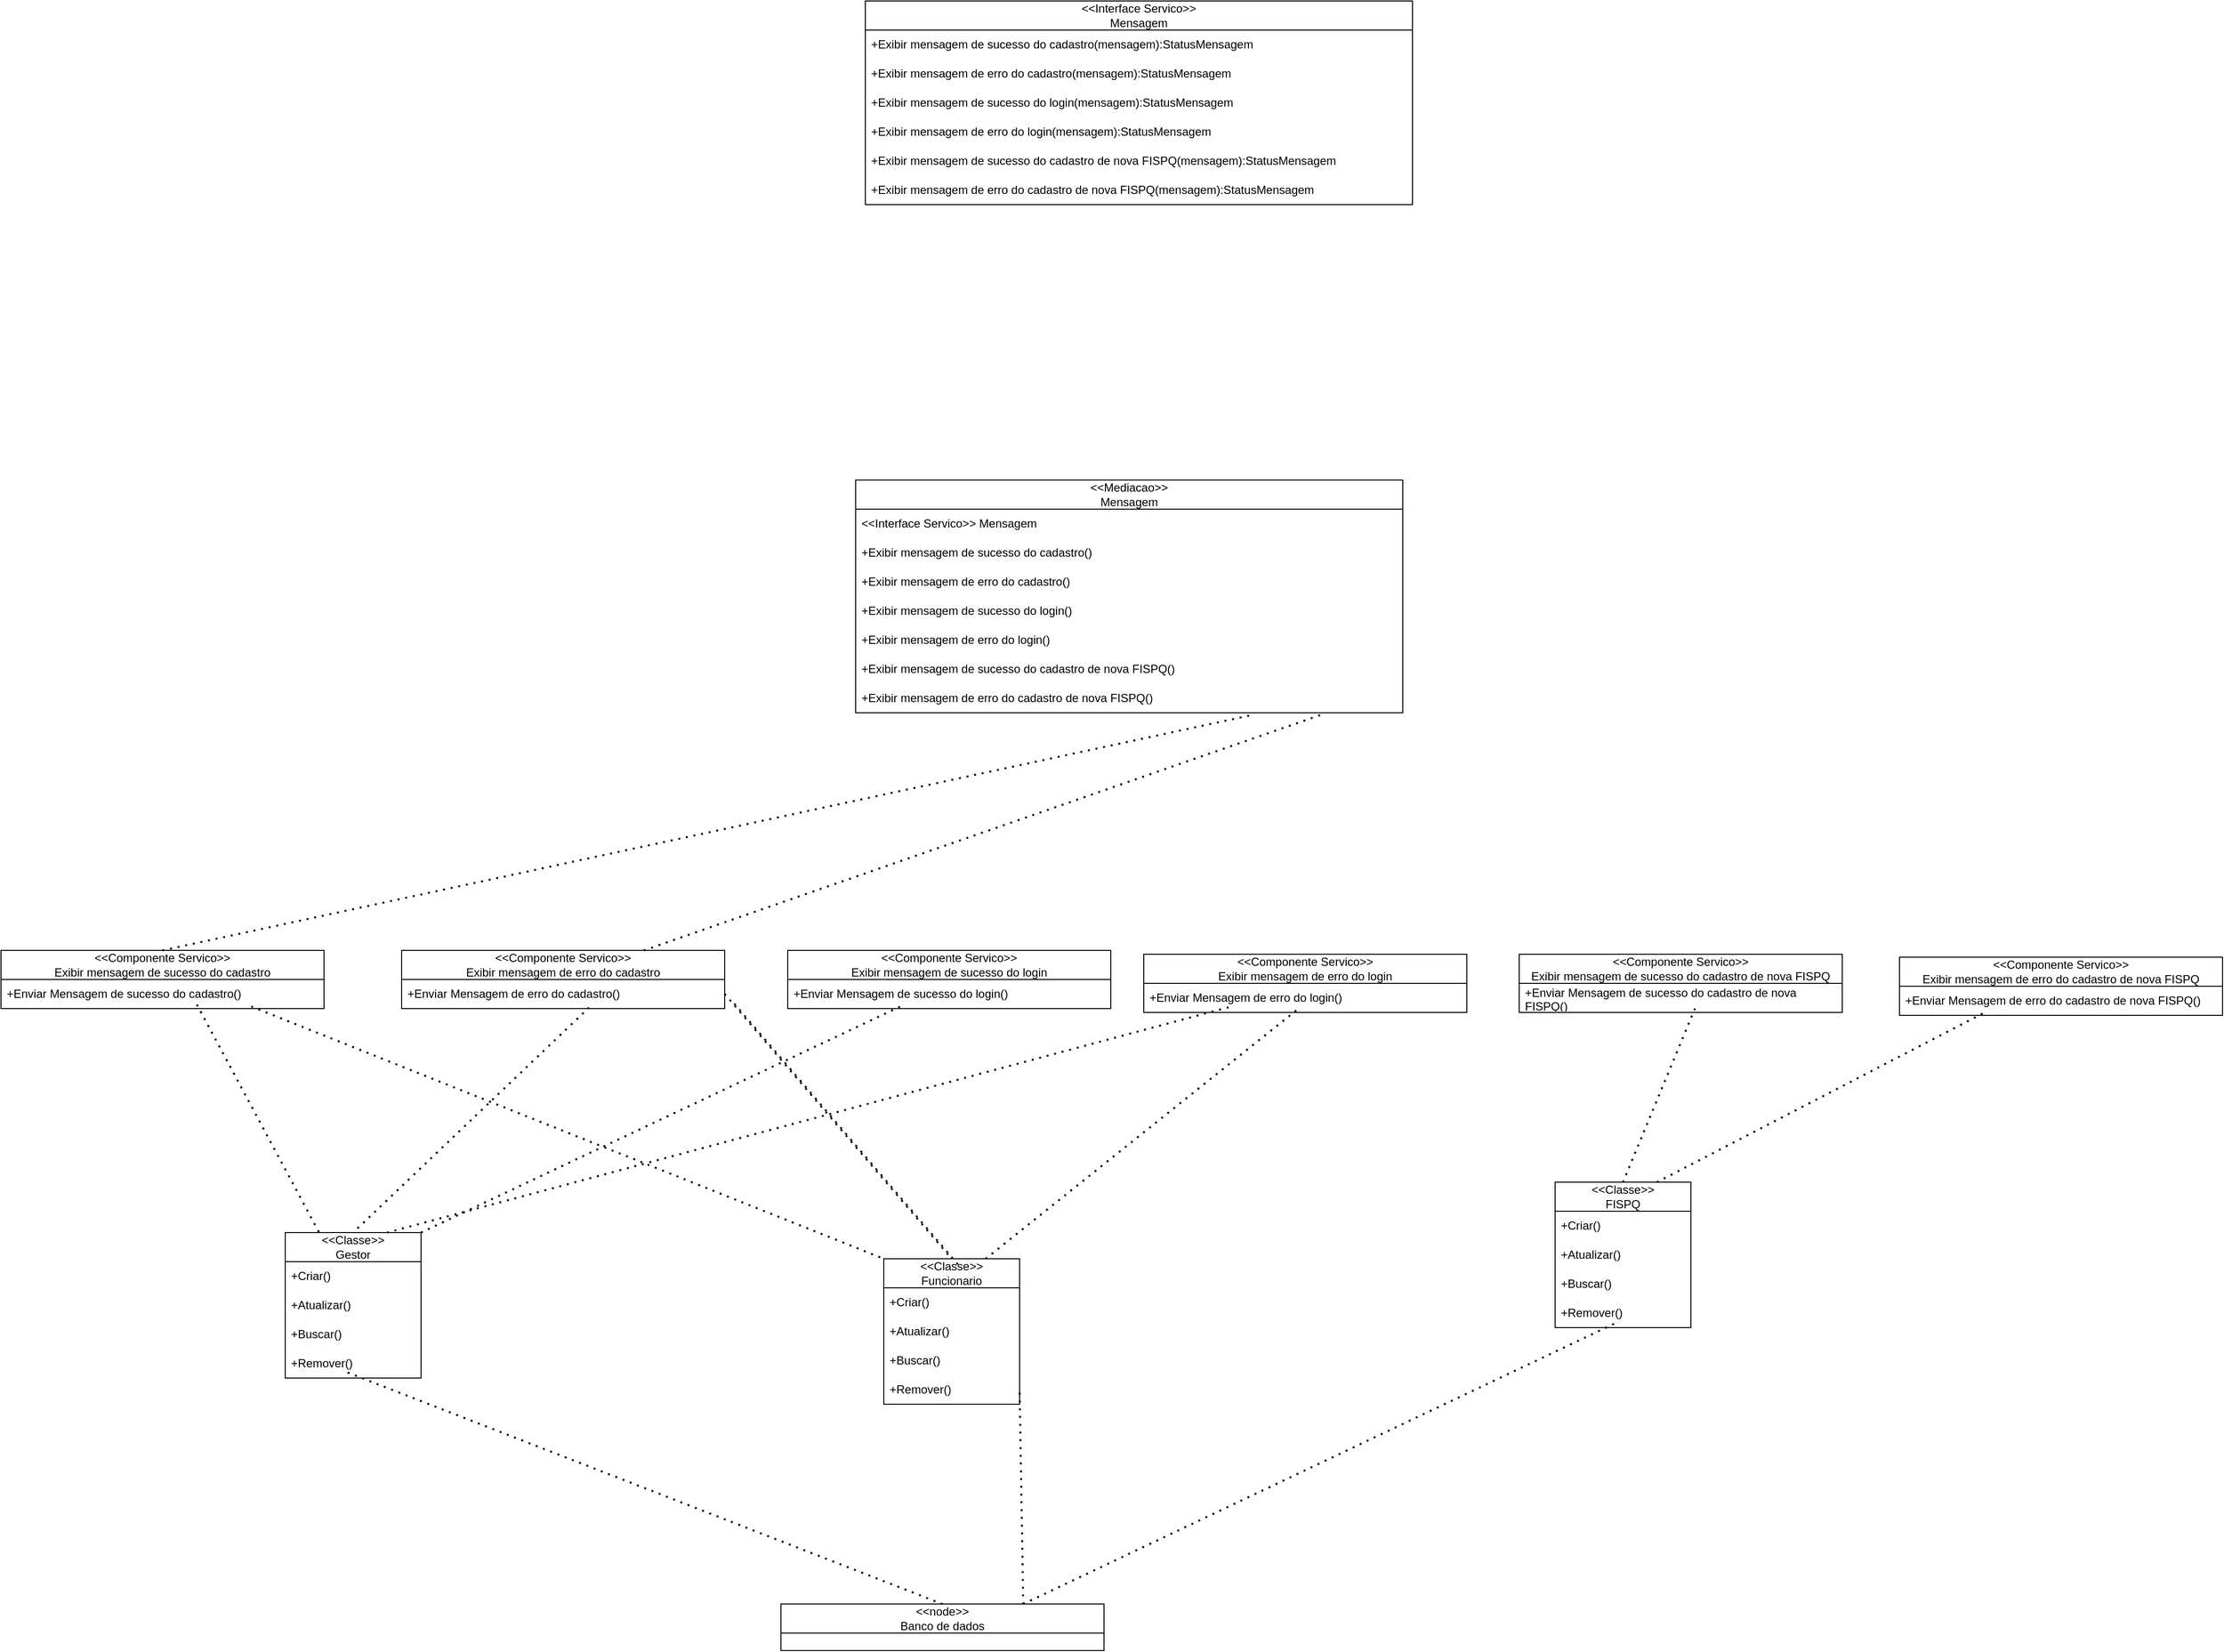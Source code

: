 <mxfile version="26.2.10">
  <diagram name="Página-1" id="Dgzqg49w7XVf4Nis1xwr">
    <mxGraphModel dx="2560" dy="1528" grid="0" gridSize="10" guides="1" tooltips="1" connect="1" arrows="1" fold="1" page="0" pageScale="1" pageWidth="827" pageHeight="1169" math="0" shadow="0">
      <root>
        <mxCell id="0" />
        <mxCell id="1" parent="0" />
        <mxCell id="oQIdRqJ1LRzrGyN1kCUl-2" value="&amp;lt;&amp;lt;Interface Servico&amp;gt;&amp;gt;&lt;div&gt;Mensagem&lt;/div&gt;" style="swimlane;fontStyle=0;childLayout=stackLayout;horizontal=1;startSize=30;horizontalStack=0;resizeParent=1;resizeParentMax=0;resizeLast=0;collapsible=1;marginBottom=0;whiteSpace=wrap;html=1;" vertex="1" parent="1">
          <mxGeometry x="33" y="79" width="564" height="210" as="geometry" />
        </mxCell>
        <mxCell id="oQIdRqJ1LRzrGyN1kCUl-3" value="+Exibir mensagem de sucesso do cadastro(mensagem):StatusMensagem" style="text;strokeColor=none;fillColor=none;align=left;verticalAlign=middle;spacingLeft=4;spacingRight=4;overflow=hidden;points=[[0,0.5],[1,0.5]];portConstraint=eastwest;rotatable=0;whiteSpace=wrap;html=1;" vertex="1" parent="oQIdRqJ1LRzrGyN1kCUl-2">
          <mxGeometry y="30" width="564" height="30" as="geometry" />
        </mxCell>
        <mxCell id="oQIdRqJ1LRzrGyN1kCUl-21" value="+Exibir mensagem de erro do cadastro(mensagem):StatusMensagem" style="text;strokeColor=none;fillColor=none;align=left;verticalAlign=middle;spacingLeft=4;spacingRight=4;overflow=hidden;points=[[0,0.5],[1,0.5]];portConstraint=eastwest;rotatable=0;whiteSpace=wrap;html=1;" vertex="1" parent="oQIdRqJ1LRzrGyN1kCUl-2">
          <mxGeometry y="60" width="564" height="30" as="geometry" />
        </mxCell>
        <mxCell id="oQIdRqJ1LRzrGyN1kCUl-22" value="+Exibir mensagem de sucesso do login(mensagem):StatusMensagem" style="text;strokeColor=none;fillColor=none;align=left;verticalAlign=middle;spacingLeft=4;spacingRight=4;overflow=hidden;points=[[0,0.5],[1,0.5]];portConstraint=eastwest;rotatable=0;whiteSpace=wrap;html=1;" vertex="1" parent="oQIdRqJ1LRzrGyN1kCUl-2">
          <mxGeometry y="90" width="564" height="30" as="geometry" />
        </mxCell>
        <mxCell id="oQIdRqJ1LRzrGyN1kCUl-23" value="+Exibir mensagem de erro do login(mensagem):StatusMensagem" style="text;strokeColor=none;fillColor=none;align=left;verticalAlign=middle;spacingLeft=4;spacingRight=4;overflow=hidden;points=[[0,0.5],[1,0.5]];portConstraint=eastwest;rotatable=0;whiteSpace=wrap;html=1;" vertex="1" parent="oQIdRqJ1LRzrGyN1kCUl-2">
          <mxGeometry y="120" width="564" height="30" as="geometry" />
        </mxCell>
        <mxCell id="oQIdRqJ1LRzrGyN1kCUl-24" value="+Exibir mensagem de sucesso do cadastro de nova FISPQ(mensagem):StatusMensagem" style="text;strokeColor=none;fillColor=none;align=left;verticalAlign=middle;spacingLeft=4;spacingRight=4;overflow=hidden;points=[[0,0.5],[1,0.5]];portConstraint=eastwest;rotatable=0;whiteSpace=wrap;html=1;" vertex="1" parent="oQIdRqJ1LRzrGyN1kCUl-2">
          <mxGeometry y="150" width="564" height="30" as="geometry" />
        </mxCell>
        <mxCell id="oQIdRqJ1LRzrGyN1kCUl-25" value="+Exibir mensagem de erro do cadastro de nova FISPQ(mensagem):StatusMensagem" style="text;strokeColor=none;fillColor=none;align=left;verticalAlign=middle;spacingLeft=4;spacingRight=4;overflow=hidden;points=[[0,0.5],[1,0.5]];portConstraint=eastwest;rotatable=0;whiteSpace=wrap;html=1;" vertex="1" parent="oQIdRqJ1LRzrGyN1kCUl-2">
          <mxGeometry y="180" width="564" height="30" as="geometry" />
        </mxCell>
        <mxCell id="oQIdRqJ1LRzrGyN1kCUl-19" value="&amp;lt;&amp;lt;Componente Servico&amp;gt;&amp;gt;&lt;div&gt;Exibir mensagem de sucesso do cadastro&lt;/div&gt;" style="swimlane;fontStyle=0;childLayout=stackLayout;horizontal=1;startSize=30;horizontalStack=0;resizeParent=1;resizeParentMax=0;resizeLast=0;collapsible=1;marginBottom=0;whiteSpace=wrap;html=1;" vertex="1" parent="1">
          <mxGeometry x="-858" y="1058" width="333" height="60" as="geometry" />
        </mxCell>
        <mxCell id="oQIdRqJ1LRzrGyN1kCUl-26" value="&amp;lt;&amp;lt;Mediacao&amp;gt;&amp;gt;&lt;div&gt;Mensagem&lt;/div&gt;" style="swimlane;fontStyle=0;childLayout=stackLayout;horizontal=1;startSize=30;horizontalStack=0;resizeParent=1;resizeParentMax=0;resizeLast=0;collapsible=1;marginBottom=0;whiteSpace=wrap;html=1;" vertex="1" parent="1">
          <mxGeometry x="23" y="573" width="564" height="240" as="geometry" />
        </mxCell>
        <mxCell id="oQIdRqJ1LRzrGyN1kCUl-33" value="&amp;lt;&amp;lt;Interface Servico&amp;gt;&amp;gt; Mensagem" style="text;strokeColor=none;fillColor=none;align=left;verticalAlign=middle;spacingLeft=4;spacingRight=4;overflow=hidden;points=[[0,0.5],[1,0.5]];portConstraint=eastwest;rotatable=0;whiteSpace=wrap;html=1;" vertex="1" parent="oQIdRqJ1LRzrGyN1kCUl-26">
          <mxGeometry y="30" width="564" height="30" as="geometry" />
        </mxCell>
        <mxCell id="oQIdRqJ1LRzrGyN1kCUl-27" value="+Exibir mensagem de sucesso do cadastro()" style="text;strokeColor=none;fillColor=none;align=left;verticalAlign=middle;spacingLeft=4;spacingRight=4;overflow=hidden;points=[[0,0.5],[1,0.5]];portConstraint=eastwest;rotatable=0;whiteSpace=wrap;html=1;" vertex="1" parent="oQIdRqJ1LRzrGyN1kCUl-26">
          <mxGeometry y="60" width="564" height="30" as="geometry" />
        </mxCell>
        <mxCell id="oQIdRqJ1LRzrGyN1kCUl-28" value="+Exibir mensagem de erro do cadastro()" style="text;strokeColor=none;fillColor=none;align=left;verticalAlign=middle;spacingLeft=4;spacingRight=4;overflow=hidden;points=[[0,0.5],[1,0.5]];portConstraint=eastwest;rotatable=0;whiteSpace=wrap;html=1;" vertex="1" parent="oQIdRqJ1LRzrGyN1kCUl-26">
          <mxGeometry y="90" width="564" height="30" as="geometry" />
        </mxCell>
        <mxCell id="oQIdRqJ1LRzrGyN1kCUl-29" value="+Exibir mensagem de sucesso do login()" style="text;strokeColor=none;fillColor=none;align=left;verticalAlign=middle;spacingLeft=4;spacingRight=4;overflow=hidden;points=[[0,0.5],[1,0.5]];portConstraint=eastwest;rotatable=0;whiteSpace=wrap;html=1;" vertex="1" parent="oQIdRqJ1LRzrGyN1kCUl-26">
          <mxGeometry y="120" width="564" height="30" as="geometry" />
        </mxCell>
        <mxCell id="oQIdRqJ1LRzrGyN1kCUl-30" value="+Exibir mensagem de erro do login()" style="text;strokeColor=none;fillColor=none;align=left;verticalAlign=middle;spacingLeft=4;spacingRight=4;overflow=hidden;points=[[0,0.5],[1,0.5]];portConstraint=eastwest;rotatable=0;whiteSpace=wrap;html=1;" vertex="1" parent="oQIdRqJ1LRzrGyN1kCUl-26">
          <mxGeometry y="150" width="564" height="30" as="geometry" />
        </mxCell>
        <mxCell id="oQIdRqJ1LRzrGyN1kCUl-31" value="+Exibir mensagem de sucesso do cadastro de nova FISPQ()" style="text;strokeColor=none;fillColor=none;align=left;verticalAlign=middle;spacingLeft=4;spacingRight=4;overflow=hidden;points=[[0,0.5],[1,0.5]];portConstraint=eastwest;rotatable=0;whiteSpace=wrap;html=1;" vertex="1" parent="oQIdRqJ1LRzrGyN1kCUl-26">
          <mxGeometry y="180" width="564" height="30" as="geometry" />
        </mxCell>
        <mxCell id="oQIdRqJ1LRzrGyN1kCUl-32" value="+Exibir mensagem de erro do cadastro de nova FISPQ()" style="text;strokeColor=none;fillColor=none;align=left;verticalAlign=middle;spacingLeft=4;spacingRight=4;overflow=hidden;points=[[0,0.5],[1,0.5]];portConstraint=eastwest;rotatable=0;whiteSpace=wrap;html=1;" vertex="1" parent="oQIdRqJ1LRzrGyN1kCUl-26">
          <mxGeometry y="210" width="564" height="30" as="geometry" />
        </mxCell>
        <mxCell id="oQIdRqJ1LRzrGyN1kCUl-20" value="+Enviar Mensagem de sucesso do cadastro()" style="text;strokeColor=none;fillColor=none;align=left;verticalAlign=middle;spacingLeft=4;spacingRight=4;overflow=hidden;points=[[0,0.5],[1,0.5]];portConstraint=eastwest;rotatable=0;whiteSpace=wrap;html=1;" vertex="1" parent="1">
          <mxGeometry x="-858" y="1088" width="333" height="30" as="geometry" />
        </mxCell>
        <mxCell id="oQIdRqJ1LRzrGyN1kCUl-36" value="&amp;lt;&amp;lt;Componente Servico&amp;gt;&amp;gt;&lt;div&gt;Exibir mensagem de erro do cadastro&lt;/div&gt;" style="swimlane;fontStyle=0;childLayout=stackLayout;horizontal=1;startSize=30;horizontalStack=0;resizeParent=1;resizeParentMax=0;resizeLast=0;collapsible=1;marginBottom=0;whiteSpace=wrap;html=1;" vertex="1" parent="1">
          <mxGeometry x="-445" y="1058" width="333" height="60" as="geometry" />
        </mxCell>
        <mxCell id="oQIdRqJ1LRzrGyN1kCUl-37" value="+Enviar Mensagem de erro do cadastro()" style="text;strokeColor=none;fillColor=none;align=left;verticalAlign=middle;spacingLeft=4;spacingRight=4;overflow=hidden;points=[[0,0.5],[1,0.5]];portConstraint=eastwest;rotatable=0;whiteSpace=wrap;html=1;" vertex="1" parent="1">
          <mxGeometry x="-445" y="1088" width="333" height="30" as="geometry" />
        </mxCell>
        <mxCell id="oQIdRqJ1LRzrGyN1kCUl-38" value="&amp;lt;&amp;lt;Componente Servico&amp;gt;&amp;gt;&lt;div&gt;Exibir mensagem de sucesso do login&lt;/div&gt;" style="swimlane;fontStyle=0;childLayout=stackLayout;horizontal=1;startSize=30;horizontalStack=0;resizeParent=1;resizeParentMax=0;resizeLast=0;collapsible=1;marginBottom=0;whiteSpace=wrap;html=1;" vertex="1" parent="1">
          <mxGeometry x="-47" y="1058" width="333" height="60" as="geometry" />
        </mxCell>
        <mxCell id="oQIdRqJ1LRzrGyN1kCUl-39" value="+Enviar Mensagem de sucesso do login()" style="text;strokeColor=none;fillColor=none;align=left;verticalAlign=middle;spacingLeft=4;spacingRight=4;overflow=hidden;points=[[0,0.5],[1,0.5]];portConstraint=eastwest;rotatable=0;whiteSpace=wrap;html=1;" vertex="1" parent="1">
          <mxGeometry x="-47" y="1088" width="333" height="30" as="geometry" />
        </mxCell>
        <mxCell id="oQIdRqJ1LRzrGyN1kCUl-40" value="&amp;lt;&amp;lt;Componente Servico&amp;gt;&amp;gt;&lt;div&gt;Exibir mensagem de erro do login&lt;/div&gt;" style="swimlane;fontStyle=0;childLayout=stackLayout;horizontal=1;startSize=30;horizontalStack=0;resizeParent=1;resizeParentMax=0;resizeLast=0;collapsible=1;marginBottom=0;whiteSpace=wrap;html=1;" vertex="1" parent="1">
          <mxGeometry x="320" y="1062" width="333" height="60" as="geometry" />
        </mxCell>
        <mxCell id="oQIdRqJ1LRzrGyN1kCUl-41" value="+Enviar Mensagem de erro do login()" style="text;strokeColor=none;fillColor=none;align=left;verticalAlign=middle;spacingLeft=4;spacingRight=4;overflow=hidden;points=[[0,0.5],[1,0.5]];portConstraint=eastwest;rotatable=0;whiteSpace=wrap;html=1;" vertex="1" parent="1">
          <mxGeometry x="320" y="1092" width="333" height="30" as="geometry" />
        </mxCell>
        <mxCell id="oQIdRqJ1LRzrGyN1kCUl-42" value="&amp;lt;&amp;lt;Componente Servico&amp;gt;&amp;gt;&lt;div&gt;Exibir mensagem de sucesso do cadastro de nova FISPQ&lt;/div&gt;" style="swimlane;fontStyle=0;childLayout=stackLayout;horizontal=1;startSize=30;horizontalStack=0;resizeParent=1;resizeParentMax=0;resizeLast=0;collapsible=1;marginBottom=0;whiteSpace=wrap;html=1;" vertex="1" parent="1">
          <mxGeometry x="707" y="1062" width="333" height="60" as="geometry" />
        </mxCell>
        <mxCell id="oQIdRqJ1LRzrGyN1kCUl-43" value="+Enviar Mensagem de sucesso do cadastro de nova FISPQ()" style="text;strokeColor=none;fillColor=none;align=left;verticalAlign=middle;spacingLeft=4;spacingRight=4;overflow=hidden;points=[[0,0.5],[1,0.5]];portConstraint=eastwest;rotatable=0;whiteSpace=wrap;html=1;" vertex="1" parent="1">
          <mxGeometry x="707" y="1092" width="333" height="30" as="geometry" />
        </mxCell>
        <mxCell id="oQIdRqJ1LRzrGyN1kCUl-44" value="&amp;lt;&amp;lt;Componente Servico&amp;gt;&amp;gt;&lt;div&gt;Exibir mensagem de erro do cadastro de nova FISPQ&lt;/div&gt;" style="swimlane;fontStyle=0;childLayout=stackLayout;horizontal=1;startSize=30;horizontalStack=0;resizeParent=1;resizeParentMax=0;resizeLast=0;collapsible=1;marginBottom=0;whiteSpace=wrap;html=1;" vertex="1" parent="1">
          <mxGeometry x="1099" y="1065" width="333" height="60" as="geometry" />
        </mxCell>
        <mxCell id="oQIdRqJ1LRzrGyN1kCUl-45" value="+Enviar Mensagem de erro do cadastro de nova FISPQ()" style="text;strokeColor=none;fillColor=none;align=left;verticalAlign=middle;spacingLeft=4;spacingRight=4;overflow=hidden;points=[[0,0.5],[1,0.5]];portConstraint=eastwest;rotatable=0;whiteSpace=wrap;html=1;" vertex="1" parent="1">
          <mxGeometry x="1099" y="1095" width="333" height="30" as="geometry" />
        </mxCell>
        <mxCell id="oQIdRqJ1LRzrGyN1kCUl-46" value="&amp;lt;&amp;lt;node&amp;gt;&amp;gt;&lt;div&gt;Banco de dados&lt;/div&gt;" style="swimlane;fontStyle=0;childLayout=stackLayout;horizontal=1;startSize=30;horizontalStack=0;resizeParent=1;resizeParentMax=0;resizeLast=0;collapsible=1;marginBottom=0;whiteSpace=wrap;html=1;" vertex="1" parent="1">
          <mxGeometry x="-54" y="1732" width="333" height="48" as="geometry" />
        </mxCell>
        <mxCell id="oQIdRqJ1LRzrGyN1kCUl-48" value="&amp;lt;&amp;lt;Classe&amp;gt;&amp;gt;&lt;div&gt;Funcionario&lt;/div&gt;" style="swimlane;fontStyle=0;childLayout=stackLayout;horizontal=1;startSize=30;horizontalStack=0;resizeParent=1;resizeParentMax=0;resizeLast=0;collapsible=1;marginBottom=0;whiteSpace=wrap;html=1;" vertex="1" parent="1">
          <mxGeometry x="52" y="1376" width="140" height="150" as="geometry" />
        </mxCell>
        <mxCell id="oQIdRqJ1LRzrGyN1kCUl-49" value="+Criar()" style="text;strokeColor=none;fillColor=none;align=left;verticalAlign=middle;spacingLeft=4;spacingRight=4;overflow=hidden;points=[[0,0.5],[1,0.5]];portConstraint=eastwest;rotatable=0;whiteSpace=wrap;html=1;" vertex="1" parent="oQIdRqJ1LRzrGyN1kCUl-48">
          <mxGeometry y="30" width="140" height="30" as="geometry" />
        </mxCell>
        <mxCell id="oQIdRqJ1LRzrGyN1kCUl-50" value="+Atualizar()" style="text;strokeColor=none;fillColor=none;align=left;verticalAlign=middle;spacingLeft=4;spacingRight=4;overflow=hidden;points=[[0,0.5],[1,0.5]];portConstraint=eastwest;rotatable=0;whiteSpace=wrap;html=1;" vertex="1" parent="oQIdRqJ1LRzrGyN1kCUl-48">
          <mxGeometry y="60" width="140" height="30" as="geometry" />
        </mxCell>
        <mxCell id="oQIdRqJ1LRzrGyN1kCUl-51" value="+Buscar()" style="text;strokeColor=none;fillColor=none;align=left;verticalAlign=middle;spacingLeft=4;spacingRight=4;overflow=hidden;points=[[0,0.5],[1,0.5]];portConstraint=eastwest;rotatable=0;whiteSpace=wrap;html=1;" vertex="1" parent="oQIdRqJ1LRzrGyN1kCUl-48">
          <mxGeometry y="90" width="140" height="30" as="geometry" />
        </mxCell>
        <mxCell id="oQIdRqJ1LRzrGyN1kCUl-54" value="+Remover()" style="text;strokeColor=none;fillColor=none;align=left;verticalAlign=middle;spacingLeft=4;spacingRight=4;overflow=hidden;points=[[0,0.5],[1,0.5]];portConstraint=eastwest;rotatable=0;whiteSpace=wrap;html=1;" vertex="1" parent="oQIdRqJ1LRzrGyN1kCUl-48">
          <mxGeometry y="120" width="140" height="30" as="geometry" />
        </mxCell>
        <mxCell id="oQIdRqJ1LRzrGyN1kCUl-55" value="&amp;lt;&amp;lt;Classe&amp;gt;&amp;gt;&lt;div&gt;Gestor&lt;/div&gt;" style="swimlane;fontStyle=0;childLayout=stackLayout;horizontal=1;startSize=30;horizontalStack=0;resizeParent=1;resizeParentMax=0;resizeLast=0;collapsible=1;marginBottom=0;whiteSpace=wrap;html=1;" vertex="1" parent="1">
          <mxGeometry x="-565" y="1349" width="140" height="150" as="geometry" />
        </mxCell>
        <mxCell id="oQIdRqJ1LRzrGyN1kCUl-56" value="+Criar()" style="text;strokeColor=none;fillColor=none;align=left;verticalAlign=middle;spacingLeft=4;spacingRight=4;overflow=hidden;points=[[0,0.5],[1,0.5]];portConstraint=eastwest;rotatable=0;whiteSpace=wrap;html=1;" vertex="1" parent="oQIdRqJ1LRzrGyN1kCUl-55">
          <mxGeometry y="30" width="140" height="30" as="geometry" />
        </mxCell>
        <mxCell id="oQIdRqJ1LRzrGyN1kCUl-57" value="+Atualizar()" style="text;strokeColor=none;fillColor=none;align=left;verticalAlign=middle;spacingLeft=4;spacingRight=4;overflow=hidden;points=[[0,0.5],[1,0.5]];portConstraint=eastwest;rotatable=0;whiteSpace=wrap;html=1;" vertex="1" parent="oQIdRqJ1LRzrGyN1kCUl-55">
          <mxGeometry y="60" width="140" height="30" as="geometry" />
        </mxCell>
        <mxCell id="oQIdRqJ1LRzrGyN1kCUl-58" value="+Buscar()" style="text;strokeColor=none;fillColor=none;align=left;verticalAlign=middle;spacingLeft=4;spacingRight=4;overflow=hidden;points=[[0,0.5],[1,0.5]];portConstraint=eastwest;rotatable=0;whiteSpace=wrap;html=1;" vertex="1" parent="oQIdRqJ1LRzrGyN1kCUl-55">
          <mxGeometry y="90" width="140" height="30" as="geometry" />
        </mxCell>
        <mxCell id="oQIdRqJ1LRzrGyN1kCUl-59" value="+Remover()" style="text;strokeColor=none;fillColor=none;align=left;verticalAlign=middle;spacingLeft=4;spacingRight=4;overflow=hidden;points=[[0,0.5],[1,0.5]];portConstraint=eastwest;rotatable=0;whiteSpace=wrap;html=1;" vertex="1" parent="oQIdRqJ1LRzrGyN1kCUl-55">
          <mxGeometry y="120" width="140" height="30" as="geometry" />
        </mxCell>
        <mxCell id="oQIdRqJ1LRzrGyN1kCUl-60" value="&amp;lt;&amp;lt;Classe&amp;gt;&amp;gt;&lt;div&gt;FISPQ&lt;/div&gt;" style="swimlane;fontStyle=0;childLayout=stackLayout;horizontal=1;startSize=30;horizontalStack=0;resizeParent=1;resizeParentMax=0;resizeLast=0;collapsible=1;marginBottom=0;whiteSpace=wrap;html=1;" vertex="1" parent="1">
          <mxGeometry x="744" y="1297" width="140" height="150" as="geometry" />
        </mxCell>
        <mxCell id="oQIdRqJ1LRzrGyN1kCUl-61" value="+Criar()" style="text;strokeColor=none;fillColor=none;align=left;verticalAlign=middle;spacingLeft=4;spacingRight=4;overflow=hidden;points=[[0,0.5],[1,0.5]];portConstraint=eastwest;rotatable=0;whiteSpace=wrap;html=1;" vertex="1" parent="oQIdRqJ1LRzrGyN1kCUl-60">
          <mxGeometry y="30" width="140" height="30" as="geometry" />
        </mxCell>
        <mxCell id="oQIdRqJ1LRzrGyN1kCUl-62" value="+Atualizar()" style="text;strokeColor=none;fillColor=none;align=left;verticalAlign=middle;spacingLeft=4;spacingRight=4;overflow=hidden;points=[[0,0.5],[1,0.5]];portConstraint=eastwest;rotatable=0;whiteSpace=wrap;html=1;" vertex="1" parent="oQIdRqJ1LRzrGyN1kCUl-60">
          <mxGeometry y="60" width="140" height="30" as="geometry" />
        </mxCell>
        <mxCell id="oQIdRqJ1LRzrGyN1kCUl-63" value="+Buscar()" style="text;strokeColor=none;fillColor=none;align=left;verticalAlign=middle;spacingLeft=4;spacingRight=4;overflow=hidden;points=[[0,0.5],[1,0.5]];portConstraint=eastwest;rotatable=0;whiteSpace=wrap;html=1;" vertex="1" parent="oQIdRqJ1LRzrGyN1kCUl-60">
          <mxGeometry y="90" width="140" height="30" as="geometry" />
        </mxCell>
        <mxCell id="oQIdRqJ1LRzrGyN1kCUl-64" value="+Remover()" style="text;strokeColor=none;fillColor=none;align=left;verticalAlign=middle;spacingLeft=4;spacingRight=4;overflow=hidden;points=[[0,0.5],[1,0.5]];portConstraint=eastwest;rotatable=0;whiteSpace=wrap;html=1;" vertex="1" parent="oQIdRqJ1LRzrGyN1kCUl-60">
          <mxGeometry y="120" width="140" height="30" as="geometry" />
        </mxCell>
        <mxCell id="oQIdRqJ1LRzrGyN1kCUl-65" value="" style="endArrow=none;dashed=1;html=1;dashPattern=1 3;strokeWidth=2;rounded=0;fontSize=12;startSize=8;endSize=8;curved=1;exitX=0.58;exitY=0.967;exitDx=0;exitDy=0;exitPerimeter=0;entryX=0.5;entryY=0;entryDx=0;entryDy=0;" edge="1" parent="1" source="oQIdRqJ1LRzrGyN1kCUl-37" target="oQIdRqJ1LRzrGyN1kCUl-55">
          <mxGeometry width="50" height="50" relative="1" as="geometry">
            <mxPoint x="11" y="1272" as="sourcePoint" />
            <mxPoint x="56" y="1222" as="targetPoint" />
          </mxGeometry>
        </mxCell>
        <mxCell id="oQIdRqJ1LRzrGyN1kCUl-66" value="" style="endArrow=none;dashed=1;html=1;dashPattern=1 3;strokeWidth=2;rounded=0;fontSize=12;startSize=8;endSize=8;curved=1;entryX=0.25;entryY=0;entryDx=0;entryDy=0;" edge="1" parent="1" target="oQIdRqJ1LRzrGyN1kCUl-55">
          <mxGeometry width="50" height="50" relative="1" as="geometry">
            <mxPoint x="-656" y="1114" as="sourcePoint" />
            <mxPoint x="-163" y="1373" as="targetPoint" />
          </mxGeometry>
        </mxCell>
        <mxCell id="oQIdRqJ1LRzrGyN1kCUl-67" value="" style="endArrow=none;dashed=1;html=1;dashPattern=1 3;strokeWidth=2;rounded=0;fontSize=12;startSize=8;endSize=8;curved=1;entryX=0;entryY=0;entryDx=0;entryDy=0;exitX=0.775;exitY=0.929;exitDx=0;exitDy=0;exitPerimeter=0;" edge="1" parent="1" source="oQIdRqJ1LRzrGyN1kCUl-20" target="oQIdRqJ1LRzrGyN1kCUl-48">
          <mxGeometry width="50" height="50" relative="1" as="geometry">
            <mxPoint x="-646" y="1124" as="sourcePoint" />
            <mxPoint x="-153" y="1383" as="targetPoint" />
          </mxGeometry>
        </mxCell>
        <mxCell id="oQIdRqJ1LRzrGyN1kCUl-68" value="" style="endArrow=none;dashed=1;html=1;dashPattern=1 3;strokeWidth=2;rounded=0;fontSize=12;startSize=8;endSize=8;curved=1;entryX=0.5;entryY=0;entryDx=0;entryDy=0;exitX=1;exitY=0.5;exitDx=0;exitDy=0;" edge="1" parent="1" source="oQIdRqJ1LRzrGyN1kCUl-37" target="oQIdRqJ1LRzrGyN1kCUl-48">
          <mxGeometry width="50" height="50" relative="1" as="geometry">
            <mxPoint x="-447" y="1300" as="sourcePoint" />
            <mxPoint x="46" y="1559" as="targetPoint" />
          </mxGeometry>
        </mxCell>
        <mxCell id="oQIdRqJ1LRzrGyN1kCUl-69" value="" style="endArrow=none;dashed=1;html=1;dashPattern=1 3;strokeWidth=2;rounded=0;fontSize=12;startSize=8;endSize=8;curved=1;entryX=0.5;entryY=0;entryDx=0;entryDy=0;exitX=1;exitY=0.5;exitDx=0;exitDy=0;" edge="1" parent="1">
          <mxGeometry width="50" height="50" relative="1" as="geometry">
            <mxPoint x="-102" y="1113" as="sourcePoint" />
            <mxPoint x="132" y="1386" as="targetPoint" />
          </mxGeometry>
        </mxCell>
        <mxCell id="oQIdRqJ1LRzrGyN1kCUl-70" value="" style="endArrow=none;dashed=1;html=1;dashPattern=1 3;strokeWidth=2;rounded=0;fontSize=12;startSize=8;endSize=8;curved=1;entryX=0.354;entryY=0.9;entryDx=0;entryDy=0;entryPerimeter=0;exitX=1;exitY=0;exitDx=0;exitDy=0;" edge="1" parent="1" source="oQIdRqJ1LRzrGyN1kCUl-55" target="oQIdRqJ1LRzrGyN1kCUl-39">
          <mxGeometry width="50" height="50" relative="1" as="geometry">
            <mxPoint x="-122" y="1506" as="sourcePoint" />
            <mxPoint x="-72" y="1456" as="targetPoint" />
          </mxGeometry>
        </mxCell>
        <mxCell id="oQIdRqJ1LRzrGyN1kCUl-71" value="" style="endArrow=none;dashed=1;html=1;dashPattern=1 3;strokeWidth=2;rounded=0;fontSize=12;startSize=8;endSize=8;curved=1;entryX=0.27;entryY=0.8;entryDx=0;entryDy=0;entryPerimeter=0;exitX=0.75;exitY=0;exitDx=0;exitDy=0;" edge="1" parent="1" source="oQIdRqJ1LRzrGyN1kCUl-55" target="oQIdRqJ1LRzrGyN1kCUl-41">
          <mxGeometry width="50" height="50" relative="1" as="geometry">
            <mxPoint x="-451" y="1356" as="sourcePoint" />
            <mxPoint x="-72" y="1456" as="targetPoint" />
          </mxGeometry>
        </mxCell>
        <mxCell id="oQIdRqJ1LRzrGyN1kCUl-72" value="" style="endArrow=none;dashed=1;html=1;dashPattern=1 3;strokeWidth=2;rounded=0;fontSize=12;startSize=8;endSize=8;curved=1;entryX=0.483;entryY=0.833;entryDx=0;entryDy=0;entryPerimeter=0;exitX=0.75;exitY=0;exitDx=0;exitDy=0;" edge="1" parent="1" source="oQIdRqJ1LRzrGyN1kCUl-48" target="oQIdRqJ1LRzrGyN1kCUl-41">
          <mxGeometry width="50" height="50" relative="1" as="geometry">
            <mxPoint x="-122" y="1506" as="sourcePoint" />
            <mxPoint x="-72" y="1456" as="targetPoint" />
          </mxGeometry>
        </mxCell>
        <mxCell id="oQIdRqJ1LRzrGyN1kCUl-73" value="" style="endArrow=none;dashed=1;html=1;dashPattern=1 3;strokeWidth=2;rounded=0;fontSize=12;startSize=8;endSize=8;curved=1;entryX=0.544;entryY=0.867;entryDx=0;entryDy=0;entryPerimeter=0;exitX=0.5;exitY=0;exitDx=0;exitDy=0;" edge="1" parent="1" source="oQIdRqJ1LRzrGyN1kCUl-60" target="oQIdRqJ1LRzrGyN1kCUl-43">
          <mxGeometry width="50" height="50" relative="1" as="geometry">
            <mxPoint x="581" y="1573" as="sourcePoint" />
            <mxPoint x="631" y="1523" as="targetPoint" />
          </mxGeometry>
        </mxCell>
        <mxCell id="oQIdRqJ1LRzrGyN1kCUl-74" value="" style="endArrow=none;dashed=1;html=1;dashPattern=1 3;strokeWidth=2;rounded=0;fontSize=12;startSize=8;endSize=8;curved=1;entryX=0.258;entryY=0.933;entryDx=0;entryDy=0;entryPerimeter=0;exitX=0.75;exitY=0;exitDx=0;exitDy=0;" edge="1" parent="1" source="oQIdRqJ1LRzrGyN1kCUl-60" target="oQIdRqJ1LRzrGyN1kCUl-45">
          <mxGeometry width="50" height="50" relative="1" as="geometry">
            <mxPoint x="581" y="1573" as="sourcePoint" />
            <mxPoint x="631" y="1523" as="targetPoint" />
          </mxGeometry>
        </mxCell>
        <mxCell id="oQIdRqJ1LRzrGyN1kCUl-75" value="" style="endArrow=none;dashed=1;html=1;dashPattern=1 3;strokeWidth=2;rounded=0;fontSize=12;startSize=8;endSize=8;curved=1;entryX=0.436;entryY=0.767;entryDx=0;entryDy=0;entryPerimeter=0;exitX=0.5;exitY=0;exitDx=0;exitDy=0;" edge="1" parent="1" source="oQIdRqJ1LRzrGyN1kCUl-46" target="oQIdRqJ1LRzrGyN1kCUl-59">
          <mxGeometry width="50" height="50" relative="1" as="geometry">
            <mxPoint x="-12" y="1739" as="sourcePoint" />
            <mxPoint x="38" y="1689" as="targetPoint" />
          </mxGeometry>
        </mxCell>
        <mxCell id="oQIdRqJ1LRzrGyN1kCUl-77" value="" style="endArrow=none;dashed=1;html=1;dashPattern=1 3;strokeWidth=2;rounded=0;fontSize=12;startSize=8;endSize=8;curved=1;entryX=1;entryY=0.5;entryDx=0;entryDy=0;exitX=0.75;exitY=0;exitDx=0;exitDy=0;" edge="1" parent="1" source="oQIdRqJ1LRzrGyN1kCUl-46" target="oQIdRqJ1LRzrGyN1kCUl-54">
          <mxGeometry width="50" height="50" relative="1" as="geometry">
            <mxPoint x="136" y="1735" as="sourcePoint" />
            <mxPoint x="186" y="1685" as="targetPoint" />
          </mxGeometry>
        </mxCell>
        <mxCell id="oQIdRqJ1LRzrGyN1kCUl-79" value="" style="endArrow=none;dashed=1;html=1;dashPattern=1 3;strokeWidth=2;rounded=0;fontSize=12;startSize=8;endSize=8;curved=1;entryX=0.45;entryY=0.833;entryDx=0;entryDy=0;entryPerimeter=0;exitX=0.75;exitY=0;exitDx=0;exitDy=0;" edge="1" parent="1" source="oQIdRqJ1LRzrGyN1kCUl-46" target="oQIdRqJ1LRzrGyN1kCUl-64">
          <mxGeometry width="50" height="50" relative="1" as="geometry">
            <mxPoint x="572" y="1725" as="sourcePoint" />
            <mxPoint x="622" y="1675" as="targetPoint" />
          </mxGeometry>
        </mxCell>
        <mxCell id="oQIdRqJ1LRzrGyN1kCUl-80" value="" style="endArrow=none;dashed=1;html=1;dashPattern=1 3;strokeWidth=2;rounded=0;fontSize=12;startSize=8;endSize=8;curved=1;exitX=0.5;exitY=0;exitDx=0;exitDy=0;" edge="1" parent="1" source="oQIdRqJ1LRzrGyN1kCUl-19">
          <mxGeometry width="50" height="50" relative="1" as="geometry">
            <mxPoint x="-345" y="935" as="sourcePoint" />
            <mxPoint x="433" y="815" as="targetPoint" />
          </mxGeometry>
        </mxCell>
        <mxCell id="oQIdRqJ1LRzrGyN1kCUl-82" value="" style="endArrow=none;dashed=1;html=1;dashPattern=1 3;strokeWidth=2;rounded=0;fontSize=12;startSize=8;endSize=8;curved=1;exitX=0.75;exitY=0;exitDx=0;exitDy=0;" edge="1" parent="1" source="oQIdRqJ1LRzrGyN1kCUl-36">
          <mxGeometry width="50" height="50" relative="1" as="geometry">
            <mxPoint x="51" y="1396" as="sourcePoint" />
            <mxPoint x="503" y="815" as="targetPoint" />
          </mxGeometry>
        </mxCell>
      </root>
    </mxGraphModel>
  </diagram>
</mxfile>
